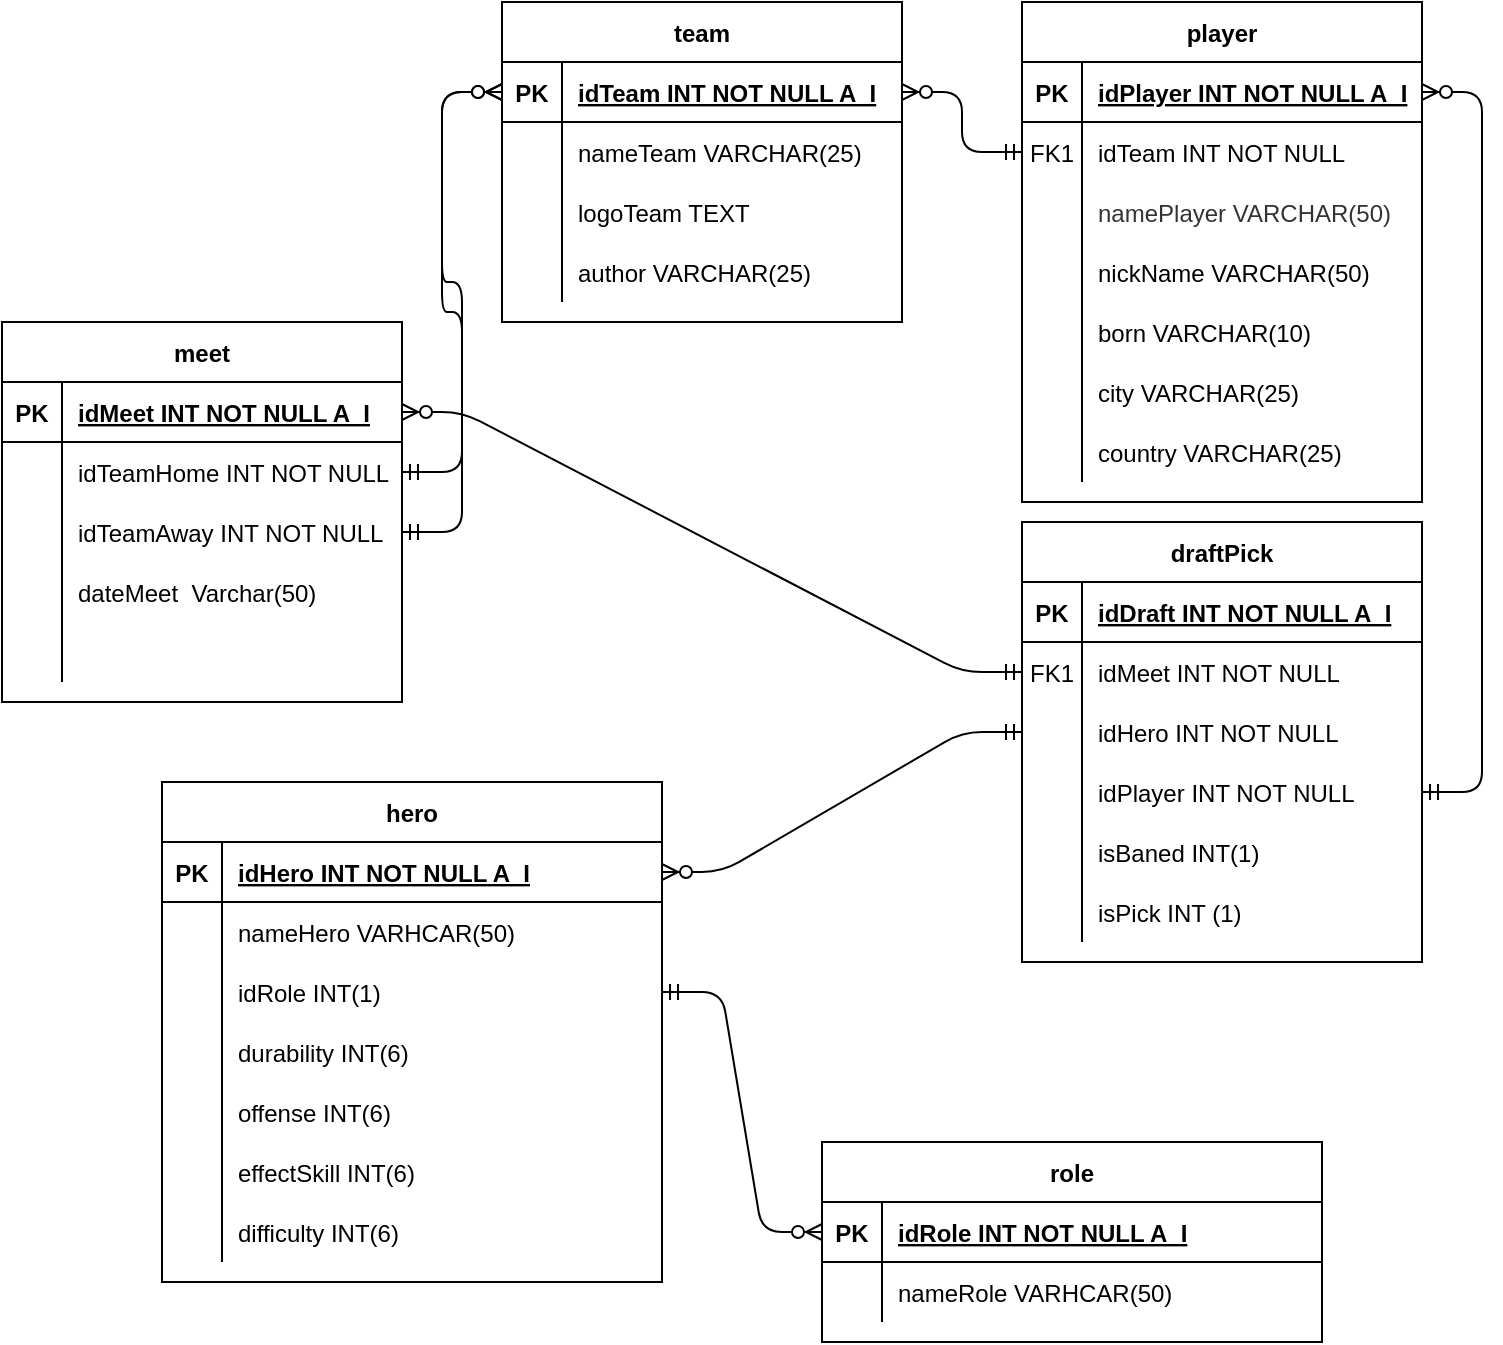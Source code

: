 <mxfile version="14.5.10" type="device"><diagram id="R2lEEEUBdFMjLlhIrx00" name="Page-1"><mxGraphModel dx="868" dy="482" grid="1" gridSize="10" guides="0" tooltips="1" connect="1" arrows="1" fold="1" page="1" pageScale="1" pageWidth="850" pageHeight="1100" math="0" shadow="0" extFonts="Permanent Marker^https://fonts.googleapis.com/css?family=Permanent+Marker"><root><mxCell id="0"/><mxCell id="1" parent="0"/><mxCell id="C-vyLk0tnHw3VtMMgP7b-2" value="player" style="shape=table;startSize=30;container=1;collapsible=1;childLayout=tableLayout;fixedRows=1;rowLines=0;fontStyle=1;align=center;resizeLast=1;" parent="1" vertex="1"><mxGeometry x="510" y="10" width="200" height="250" as="geometry"/></mxCell><mxCell id="C-vyLk0tnHw3VtMMgP7b-3" value="" style="shape=partialRectangle;collapsible=0;dropTarget=0;pointerEvents=0;fillColor=none;points=[[0,0.5],[1,0.5]];portConstraint=eastwest;top=0;left=0;right=0;bottom=1;" parent="C-vyLk0tnHw3VtMMgP7b-2" vertex="1"><mxGeometry y="30" width="200" height="30" as="geometry"/></mxCell><mxCell id="C-vyLk0tnHw3VtMMgP7b-4" value="PK" style="shape=partialRectangle;overflow=hidden;connectable=0;fillColor=none;top=0;left=0;bottom=0;right=0;fontStyle=1;" parent="C-vyLk0tnHw3VtMMgP7b-3" vertex="1"><mxGeometry width="30" height="30" as="geometry"/></mxCell><mxCell id="C-vyLk0tnHw3VtMMgP7b-5" value="idPlayer INT NOT NULL A_I" style="shape=partialRectangle;overflow=hidden;connectable=0;fillColor=none;top=0;left=0;bottom=0;right=0;align=left;spacingLeft=6;fontStyle=5;" parent="C-vyLk0tnHw3VtMMgP7b-3" vertex="1"><mxGeometry x="30" width="170" height="30" as="geometry"/></mxCell><mxCell id="C-vyLk0tnHw3VtMMgP7b-6" value="" style="shape=partialRectangle;collapsible=0;dropTarget=0;pointerEvents=0;fillColor=none;points=[[0,0.5],[1,0.5]];portConstraint=eastwest;top=0;left=0;right=0;bottom=0;" parent="C-vyLk0tnHw3VtMMgP7b-2" vertex="1"><mxGeometry y="60" width="200" height="30" as="geometry"/></mxCell><mxCell id="C-vyLk0tnHw3VtMMgP7b-7" value="FK1" style="shape=partialRectangle;overflow=hidden;connectable=0;fillColor=none;top=0;left=0;bottom=0;right=0;" parent="C-vyLk0tnHw3VtMMgP7b-6" vertex="1"><mxGeometry width="30" height="30" as="geometry"/></mxCell><mxCell id="C-vyLk0tnHw3VtMMgP7b-8" value="idTeam INT NOT NULL" style="shape=partialRectangle;overflow=hidden;connectable=0;fillColor=none;top=0;left=0;bottom=0;right=0;align=left;spacingLeft=6;" parent="C-vyLk0tnHw3VtMMgP7b-6" vertex="1"><mxGeometry x="30" width="170" height="30" as="geometry"/></mxCell><mxCell id="C-vyLk0tnHw3VtMMgP7b-9" value="" style="shape=partialRectangle;collapsible=0;dropTarget=0;pointerEvents=0;fillColor=none;points=[[0,0.5],[1,0.5]];portConstraint=eastwest;top=0;left=0;right=0;bottom=0;" parent="C-vyLk0tnHw3VtMMgP7b-2" vertex="1"><mxGeometry y="90" width="200" height="30" as="geometry"/></mxCell><mxCell id="C-vyLk0tnHw3VtMMgP7b-10" value="" style="shape=partialRectangle;overflow=hidden;connectable=0;fillColor=none;top=0;left=0;bottom=0;right=0;" parent="C-vyLk0tnHw3VtMMgP7b-9" vertex="1"><mxGeometry width="30" height="30" as="geometry"/></mxCell><mxCell id="C-vyLk0tnHw3VtMMgP7b-11" value="namePlayer VARCHAR(50)" style="shape=partialRectangle;overflow=hidden;connectable=0;top=0;left=0;bottom=0;right=0;align=left;spacingLeft=6;labelBorderColor=none;verticalAlign=middle;fontColor=#333333;fillColor=none;strokeColor=none;" parent="C-vyLk0tnHw3VtMMgP7b-9" vertex="1"><mxGeometry x="30" width="170" height="30" as="geometry"/></mxCell><mxCell id="cnXQzKnKhyHBETwZpFO5-33" style="shape=partialRectangle;collapsible=0;dropTarget=0;pointerEvents=0;fillColor=none;points=[[0,0.5],[1,0.5]];portConstraint=eastwest;top=0;left=0;right=0;bottom=0;labelBorderColor=#000000;" parent="C-vyLk0tnHw3VtMMgP7b-2" vertex="1"><mxGeometry y="120" width="200" height="30" as="geometry"/></mxCell><mxCell id="cnXQzKnKhyHBETwZpFO5-34" style="shape=partialRectangle;overflow=hidden;connectable=0;fillColor=none;top=0;left=0;bottom=0;right=0;" parent="cnXQzKnKhyHBETwZpFO5-33" vertex="1"><mxGeometry width="30" height="30" as="geometry"/></mxCell><mxCell id="cnXQzKnKhyHBETwZpFO5-35" value="nickName VARCHAR(50)" style="shape=partialRectangle;overflow=hidden;connectable=0;fillColor=none;top=0;left=0;bottom=0;right=0;align=left;spacingLeft=6;labelBorderColor=none;" parent="cnXQzKnKhyHBETwZpFO5-33" vertex="1"><mxGeometry x="30" width="170" height="30" as="geometry"/></mxCell><mxCell id="cnXQzKnKhyHBETwZpFO5-36" style="shape=partialRectangle;collapsible=0;dropTarget=0;pointerEvents=0;fillColor=none;points=[[0,0.5],[1,0.5]];portConstraint=eastwest;top=0;left=0;right=0;bottom=0;" parent="C-vyLk0tnHw3VtMMgP7b-2" vertex="1"><mxGeometry y="150" width="200" height="30" as="geometry"/></mxCell><mxCell id="cnXQzKnKhyHBETwZpFO5-37" style="shape=partialRectangle;overflow=hidden;connectable=0;fillColor=none;top=0;left=0;bottom=0;right=0;" parent="cnXQzKnKhyHBETwZpFO5-36" vertex="1"><mxGeometry width="30" height="30" as="geometry"/></mxCell><mxCell id="cnXQzKnKhyHBETwZpFO5-38" value="born VARCHAR(10)" style="shape=partialRectangle;overflow=hidden;connectable=0;fillColor=none;top=0;left=0;bottom=0;right=0;align=left;spacingLeft=6;labelBorderColor=none;" parent="cnXQzKnKhyHBETwZpFO5-36" vertex="1"><mxGeometry x="30" width="170" height="30" as="geometry"/></mxCell><mxCell id="cnXQzKnKhyHBETwZpFO5-39" style="shape=partialRectangle;collapsible=0;dropTarget=0;pointerEvents=0;fillColor=none;points=[[0,0.5],[1,0.5]];portConstraint=eastwest;top=0;left=0;right=0;bottom=0;" parent="C-vyLk0tnHw3VtMMgP7b-2" vertex="1"><mxGeometry y="180" width="200" height="30" as="geometry"/></mxCell><mxCell id="cnXQzKnKhyHBETwZpFO5-40" style="shape=partialRectangle;overflow=hidden;connectable=0;fillColor=none;top=0;left=0;bottom=0;right=0;" parent="cnXQzKnKhyHBETwZpFO5-39" vertex="1"><mxGeometry width="30" height="30" as="geometry"/></mxCell><mxCell id="cnXQzKnKhyHBETwZpFO5-41" value="city VARCHAR(25)" style="shape=partialRectangle;overflow=hidden;connectable=0;fillColor=none;top=0;left=0;bottom=0;right=0;align=left;spacingLeft=6;labelBorderColor=none;" parent="cnXQzKnKhyHBETwZpFO5-39" vertex="1"><mxGeometry x="30" width="170" height="30" as="geometry"/></mxCell><mxCell id="cnXQzKnKhyHBETwZpFO5-42" style="shape=partialRectangle;collapsible=0;dropTarget=0;pointerEvents=0;fillColor=none;points=[[0,0.5],[1,0.5]];portConstraint=eastwest;top=0;left=0;right=0;bottom=0;" parent="C-vyLk0tnHw3VtMMgP7b-2" vertex="1"><mxGeometry y="210" width="200" height="30" as="geometry"/></mxCell><mxCell id="cnXQzKnKhyHBETwZpFO5-43" style="shape=partialRectangle;overflow=hidden;connectable=0;fillColor=none;top=0;left=0;bottom=0;right=0;" parent="cnXQzKnKhyHBETwZpFO5-42" vertex="1"><mxGeometry width="30" height="30" as="geometry"/></mxCell><mxCell id="cnXQzKnKhyHBETwZpFO5-44" value="country VARCHAR(25)" style="shape=partialRectangle;overflow=hidden;connectable=0;fillColor=none;top=0;left=0;bottom=0;right=0;align=left;spacingLeft=6;labelBorderColor=none;" parent="cnXQzKnKhyHBETwZpFO5-42" vertex="1"><mxGeometry x="30" width="170" height="30" as="geometry"/></mxCell><mxCell id="C-vyLk0tnHw3VtMMgP7b-13" value="team" style="shape=table;startSize=30;container=1;collapsible=1;childLayout=tableLayout;fixedRows=1;rowLines=0;fontStyle=1;align=center;resizeLast=1;" parent="1" vertex="1"><mxGeometry x="250" y="10" width="200" height="160" as="geometry"/></mxCell><mxCell id="C-vyLk0tnHw3VtMMgP7b-14" value="" style="shape=partialRectangle;collapsible=0;dropTarget=0;pointerEvents=0;fillColor=none;points=[[0,0.5],[1,0.5]];portConstraint=eastwest;top=0;left=0;right=0;bottom=1;" parent="C-vyLk0tnHw3VtMMgP7b-13" vertex="1"><mxGeometry y="30" width="200" height="30" as="geometry"/></mxCell><mxCell id="C-vyLk0tnHw3VtMMgP7b-15" value="PK" style="shape=partialRectangle;overflow=hidden;connectable=0;fillColor=none;top=0;left=0;bottom=0;right=0;fontStyle=1;" parent="C-vyLk0tnHw3VtMMgP7b-14" vertex="1"><mxGeometry width="30" height="30" as="geometry"/></mxCell><mxCell id="C-vyLk0tnHw3VtMMgP7b-16" value="idTeam INT NOT NULL A_I" style="shape=partialRectangle;overflow=hidden;connectable=0;fillColor=none;top=0;left=0;bottom=0;right=0;align=left;spacingLeft=6;fontStyle=5;" parent="C-vyLk0tnHw3VtMMgP7b-14" vertex="1"><mxGeometry x="30" width="170" height="30" as="geometry"/></mxCell><mxCell id="C-vyLk0tnHw3VtMMgP7b-17" value="" style="shape=partialRectangle;collapsible=0;dropTarget=0;pointerEvents=0;fillColor=none;points=[[0,0.5],[1,0.5]];portConstraint=eastwest;top=0;left=0;right=0;bottom=0;" parent="C-vyLk0tnHw3VtMMgP7b-13" vertex="1"><mxGeometry y="60" width="200" height="30" as="geometry"/></mxCell><mxCell id="C-vyLk0tnHw3VtMMgP7b-18" value="" style="shape=partialRectangle;overflow=hidden;connectable=0;fillColor=none;top=0;left=0;bottom=0;right=0;" parent="C-vyLk0tnHw3VtMMgP7b-17" vertex="1"><mxGeometry width="30" height="30" as="geometry"/></mxCell><mxCell id="C-vyLk0tnHw3VtMMgP7b-19" value="nameTeam VARCHAR(25)" style="shape=partialRectangle;overflow=hidden;connectable=0;fillColor=none;top=0;left=0;bottom=0;right=0;align=left;spacingLeft=6;" parent="C-vyLk0tnHw3VtMMgP7b-17" vertex="1"><mxGeometry x="30" width="170" height="30" as="geometry"/></mxCell><mxCell id="C-vyLk0tnHw3VtMMgP7b-20" value="" style="shape=partialRectangle;collapsible=0;dropTarget=0;pointerEvents=0;fillColor=none;points=[[0,0.5],[1,0.5]];portConstraint=eastwest;top=0;left=0;right=0;bottom=0;" parent="C-vyLk0tnHw3VtMMgP7b-13" vertex="1"><mxGeometry y="90" width="200" height="30" as="geometry"/></mxCell><mxCell id="C-vyLk0tnHw3VtMMgP7b-21" value="" style="shape=partialRectangle;overflow=hidden;connectable=0;fillColor=none;top=0;left=0;bottom=0;right=0;" parent="C-vyLk0tnHw3VtMMgP7b-20" vertex="1"><mxGeometry width="30" height="30" as="geometry"/></mxCell><mxCell id="C-vyLk0tnHw3VtMMgP7b-22" value="logoTeam TEXT" style="shape=partialRectangle;overflow=hidden;connectable=0;fillColor=none;top=0;left=0;bottom=0;right=0;align=left;spacingLeft=6;" parent="C-vyLk0tnHw3VtMMgP7b-20" vertex="1"><mxGeometry x="30" width="170" height="30" as="geometry"/></mxCell><mxCell id="cnXQzKnKhyHBETwZpFO5-48" style="shape=partialRectangle;collapsible=0;dropTarget=0;pointerEvents=0;fillColor=none;points=[[0,0.5],[1,0.5]];portConstraint=eastwest;top=0;left=0;right=0;bottom=0;" parent="C-vyLk0tnHw3VtMMgP7b-13" vertex="1"><mxGeometry y="120" width="200" height="30" as="geometry"/></mxCell><mxCell id="cnXQzKnKhyHBETwZpFO5-49" style="shape=partialRectangle;overflow=hidden;connectable=0;fillColor=none;top=0;left=0;bottom=0;right=0;" parent="cnXQzKnKhyHBETwZpFO5-48" vertex="1"><mxGeometry width="30" height="30" as="geometry"/></mxCell><mxCell id="cnXQzKnKhyHBETwZpFO5-50" value="author VARCHAR(25)" style="shape=partialRectangle;overflow=hidden;connectable=0;fillColor=none;top=0;left=0;bottom=0;right=0;align=left;spacingLeft=6;" parent="cnXQzKnKhyHBETwZpFO5-48" vertex="1"><mxGeometry x="30" width="170" height="30" as="geometry"/></mxCell><mxCell id="C-vyLk0tnHw3VtMMgP7b-23" value="meet" style="shape=table;startSize=30;container=1;collapsible=1;childLayout=tableLayout;fixedRows=1;rowLines=0;fontStyle=1;align=center;resizeLast=1;" parent="1" vertex="1"><mxGeometry y="170" width="200" height="190" as="geometry"><mxRectangle x="120" y="120" width="60" height="30" as="alternateBounds"/></mxGeometry></mxCell><mxCell id="C-vyLk0tnHw3VtMMgP7b-24" value="" style="shape=partialRectangle;collapsible=0;dropTarget=0;pointerEvents=0;fillColor=none;points=[[0,0.5],[1,0.5]];portConstraint=eastwest;top=0;left=0;right=0;bottom=1;" parent="C-vyLk0tnHw3VtMMgP7b-23" vertex="1"><mxGeometry y="30" width="200" height="30" as="geometry"/></mxCell><mxCell id="C-vyLk0tnHw3VtMMgP7b-25" value="PK" style="shape=partialRectangle;overflow=hidden;connectable=0;fillColor=none;top=0;left=0;bottom=0;right=0;fontStyle=1;" parent="C-vyLk0tnHw3VtMMgP7b-24" vertex="1"><mxGeometry width="30" height="30" as="geometry"/></mxCell><mxCell id="C-vyLk0tnHw3VtMMgP7b-26" value="idMeet INT NOT NULL A_I" style="shape=partialRectangle;overflow=hidden;connectable=0;fillColor=none;top=0;left=0;bottom=0;right=0;align=left;spacingLeft=6;fontStyle=5;" parent="C-vyLk0tnHw3VtMMgP7b-24" vertex="1"><mxGeometry x="30" width="170" height="30" as="geometry"/></mxCell><mxCell id="C-vyLk0tnHw3VtMMgP7b-27" value="" style="shape=partialRectangle;collapsible=0;dropTarget=0;pointerEvents=0;fillColor=none;points=[[0,0.5],[1,0.5]];portConstraint=eastwest;top=0;left=0;right=0;bottom=0;" parent="C-vyLk0tnHw3VtMMgP7b-23" vertex="1"><mxGeometry y="60" width="200" height="30" as="geometry"/></mxCell><mxCell id="C-vyLk0tnHw3VtMMgP7b-28" value="" style="shape=partialRectangle;overflow=hidden;connectable=0;fillColor=none;top=0;left=0;bottom=0;right=0;" parent="C-vyLk0tnHw3VtMMgP7b-27" vertex="1"><mxGeometry width="30" height="30" as="geometry"/></mxCell><mxCell id="C-vyLk0tnHw3VtMMgP7b-29" value="idTeamHome INT NOT NULL" style="shape=partialRectangle;overflow=hidden;connectable=0;fillColor=none;top=0;left=0;bottom=0;right=0;align=left;spacingLeft=6;" parent="C-vyLk0tnHw3VtMMgP7b-27" vertex="1"><mxGeometry x="30" width="170" height="30" as="geometry"/></mxCell><mxCell id="cnXQzKnKhyHBETwZpFO5-21" style="shape=partialRectangle;collapsible=0;dropTarget=0;pointerEvents=0;fillColor=none;points=[[0,0.5],[1,0.5]];portConstraint=eastwest;top=0;left=0;right=0;bottom=0;" parent="C-vyLk0tnHw3VtMMgP7b-23" vertex="1"><mxGeometry y="90" width="200" height="30" as="geometry"/></mxCell><mxCell id="cnXQzKnKhyHBETwZpFO5-22" style="shape=partialRectangle;overflow=hidden;connectable=0;fillColor=none;top=0;left=0;bottom=0;right=0;" parent="cnXQzKnKhyHBETwZpFO5-21" vertex="1"><mxGeometry width="30" height="30" as="geometry"/></mxCell><mxCell id="cnXQzKnKhyHBETwZpFO5-23" value="idTeamAway INT NOT NULL" style="shape=partialRectangle;overflow=hidden;connectable=0;fillColor=none;top=0;left=0;bottom=0;right=0;align=left;spacingLeft=6;" parent="cnXQzKnKhyHBETwZpFO5-21" vertex="1"><mxGeometry x="30" width="170" height="30" as="geometry"/></mxCell><mxCell id="cnXQzKnKhyHBETwZpFO5-24" style="shape=partialRectangle;collapsible=0;dropTarget=0;pointerEvents=0;fillColor=none;points=[[0,0.5],[1,0.5]];portConstraint=eastwest;top=0;left=0;right=0;bottom=0;" parent="C-vyLk0tnHw3VtMMgP7b-23" vertex="1"><mxGeometry y="120" width="200" height="30" as="geometry"/></mxCell><mxCell id="cnXQzKnKhyHBETwZpFO5-25" style="shape=partialRectangle;overflow=hidden;connectable=0;fillColor=none;top=0;left=0;bottom=0;right=0;" parent="cnXQzKnKhyHBETwZpFO5-24" vertex="1"><mxGeometry width="30" height="30" as="geometry"/></mxCell><mxCell id="cnXQzKnKhyHBETwZpFO5-26" value="dateMeet  Varchar(50)" style="shape=partialRectangle;overflow=hidden;connectable=0;fillColor=none;top=0;left=0;bottom=0;right=0;align=left;spacingLeft=6;" parent="cnXQzKnKhyHBETwZpFO5-24" vertex="1"><mxGeometry x="30" width="170" height="30" as="geometry"/></mxCell><mxCell id="cnXQzKnKhyHBETwZpFO5-27" style="shape=partialRectangle;collapsible=0;dropTarget=0;pointerEvents=0;fillColor=none;points=[[0,0.5],[1,0.5]];portConstraint=eastwest;top=0;left=0;right=0;bottom=0;" parent="C-vyLk0tnHw3VtMMgP7b-23" vertex="1"><mxGeometry y="150" width="200" height="30" as="geometry"/></mxCell><mxCell id="cnXQzKnKhyHBETwZpFO5-28" style="shape=partialRectangle;overflow=hidden;connectable=0;fillColor=none;top=0;left=0;bottom=0;right=0;" parent="cnXQzKnKhyHBETwZpFO5-27" vertex="1"><mxGeometry width="30" height="30" as="geometry"/></mxCell><mxCell id="cnXQzKnKhyHBETwZpFO5-29" value="" style="shape=partialRectangle;overflow=hidden;connectable=0;fillColor=none;top=0;left=0;bottom=0;right=0;align=left;spacingLeft=6;" parent="cnXQzKnKhyHBETwZpFO5-27" vertex="1"><mxGeometry x="30" width="170" height="30" as="geometry"/></mxCell><mxCell id="cnXQzKnKhyHBETwZpFO5-1" value="draftPick" style="shape=table;startSize=30;container=1;collapsible=1;childLayout=tableLayout;fixedRows=1;rowLines=0;fontStyle=1;align=center;resizeLast=1;" parent="1" vertex="1"><mxGeometry x="510" y="270" width="200" height="220" as="geometry"/></mxCell><mxCell id="cnXQzKnKhyHBETwZpFO5-2" value="" style="shape=partialRectangle;collapsible=0;dropTarget=0;pointerEvents=0;fillColor=none;points=[[0,0.5],[1,0.5]];portConstraint=eastwest;top=0;left=0;right=0;bottom=1;" parent="cnXQzKnKhyHBETwZpFO5-1" vertex="1"><mxGeometry y="30" width="200" height="30" as="geometry"/></mxCell><mxCell id="cnXQzKnKhyHBETwZpFO5-3" value="PK" style="shape=partialRectangle;overflow=hidden;connectable=0;fillColor=none;top=0;left=0;bottom=0;right=0;fontStyle=1;" parent="cnXQzKnKhyHBETwZpFO5-2" vertex="1"><mxGeometry width="30" height="30" as="geometry"/></mxCell><mxCell id="cnXQzKnKhyHBETwZpFO5-4" value="idDraft INT NOT NULL A_I" style="shape=partialRectangle;overflow=hidden;connectable=0;fillColor=none;top=0;left=0;bottom=0;right=0;align=left;spacingLeft=6;fontStyle=5;" parent="cnXQzKnKhyHBETwZpFO5-2" vertex="1"><mxGeometry x="30" width="170" height="30" as="geometry"/></mxCell><mxCell id="cnXQzKnKhyHBETwZpFO5-5" value="" style="shape=partialRectangle;collapsible=0;dropTarget=0;pointerEvents=0;fillColor=none;points=[[0,0.5],[1,0.5]];portConstraint=eastwest;top=0;left=0;right=0;bottom=0;" parent="cnXQzKnKhyHBETwZpFO5-1" vertex="1"><mxGeometry y="60" width="200" height="30" as="geometry"/></mxCell><mxCell id="cnXQzKnKhyHBETwZpFO5-6" value="FK1" style="shape=partialRectangle;overflow=hidden;connectable=0;fillColor=none;top=0;left=0;bottom=0;right=0;" parent="cnXQzKnKhyHBETwZpFO5-5" vertex="1"><mxGeometry width="30" height="30" as="geometry"/></mxCell><mxCell id="cnXQzKnKhyHBETwZpFO5-7" value="idMeet INT NOT NULL" style="shape=partialRectangle;overflow=hidden;connectable=0;fillColor=none;top=0;left=0;bottom=0;right=0;align=left;spacingLeft=6;" parent="cnXQzKnKhyHBETwZpFO5-5" vertex="1"><mxGeometry x="30" width="170" height="30" as="geometry"/></mxCell><mxCell id="cnXQzKnKhyHBETwZpFO5-8" value="" style="shape=partialRectangle;collapsible=0;dropTarget=0;pointerEvents=0;fillColor=none;points=[[0,0.5],[1,0.5]];portConstraint=eastwest;top=0;left=0;right=0;bottom=0;" parent="cnXQzKnKhyHBETwZpFO5-1" vertex="1"><mxGeometry y="90" width="200" height="30" as="geometry"/></mxCell><mxCell id="cnXQzKnKhyHBETwZpFO5-9" value="" style="shape=partialRectangle;overflow=hidden;connectable=0;fillColor=none;top=0;left=0;bottom=0;right=0;" parent="cnXQzKnKhyHBETwZpFO5-8" vertex="1"><mxGeometry width="30" height="30" as="geometry"/></mxCell><mxCell id="cnXQzKnKhyHBETwZpFO5-10" value="idHero INT NOT NULL" style="shape=partialRectangle;overflow=hidden;connectable=0;fillColor=none;top=0;left=0;bottom=0;right=0;align=left;spacingLeft=6;" parent="cnXQzKnKhyHBETwZpFO5-8" vertex="1"><mxGeometry x="30" width="170" height="30" as="geometry"/></mxCell><mxCell id="cnXQzKnKhyHBETwZpFO5-51" style="shape=partialRectangle;collapsible=0;dropTarget=0;pointerEvents=0;fillColor=none;points=[[0,0.5],[1,0.5]];portConstraint=eastwest;top=0;left=0;right=0;bottom=0;" parent="cnXQzKnKhyHBETwZpFO5-1" vertex="1"><mxGeometry y="120" width="200" height="30" as="geometry"/></mxCell><mxCell id="cnXQzKnKhyHBETwZpFO5-52" style="shape=partialRectangle;overflow=hidden;connectable=0;fillColor=none;top=0;left=0;bottom=0;right=0;" parent="cnXQzKnKhyHBETwZpFO5-51" vertex="1"><mxGeometry width="30" height="30" as="geometry"/></mxCell><mxCell id="cnXQzKnKhyHBETwZpFO5-53" value="idPlayer INT NOT NULL" style="shape=partialRectangle;overflow=hidden;connectable=0;fillColor=none;top=0;left=0;bottom=0;right=0;align=left;spacingLeft=6;" parent="cnXQzKnKhyHBETwZpFO5-51" vertex="1"><mxGeometry x="30" width="170" height="30" as="geometry"/></mxCell><mxCell id="cnXQzKnKhyHBETwZpFO5-54" style="shape=partialRectangle;collapsible=0;dropTarget=0;pointerEvents=0;fillColor=none;points=[[0,0.5],[1,0.5]];portConstraint=eastwest;top=0;left=0;right=0;bottom=0;" parent="cnXQzKnKhyHBETwZpFO5-1" vertex="1"><mxGeometry y="150" width="200" height="30" as="geometry"/></mxCell><mxCell id="cnXQzKnKhyHBETwZpFO5-55" style="shape=partialRectangle;overflow=hidden;connectable=0;fillColor=none;top=0;left=0;bottom=0;right=0;" parent="cnXQzKnKhyHBETwZpFO5-54" vertex="1"><mxGeometry width="30" height="30" as="geometry"/></mxCell><mxCell id="cnXQzKnKhyHBETwZpFO5-56" value="isBaned INT(1)" style="shape=partialRectangle;overflow=hidden;connectable=0;fillColor=none;top=0;left=0;bottom=0;right=0;align=left;spacingLeft=6;" parent="cnXQzKnKhyHBETwZpFO5-54" vertex="1"><mxGeometry x="30" width="170" height="30" as="geometry"/></mxCell><mxCell id="cnXQzKnKhyHBETwZpFO5-57" style="shape=partialRectangle;collapsible=0;dropTarget=0;pointerEvents=0;fillColor=none;points=[[0,0.5],[1,0.5]];portConstraint=eastwest;top=0;left=0;right=0;bottom=0;" parent="cnXQzKnKhyHBETwZpFO5-1" vertex="1"><mxGeometry y="180" width="200" height="30" as="geometry"/></mxCell><mxCell id="cnXQzKnKhyHBETwZpFO5-58" style="shape=partialRectangle;overflow=hidden;connectable=0;fillColor=none;top=0;left=0;bottom=0;right=0;" parent="cnXQzKnKhyHBETwZpFO5-57" vertex="1"><mxGeometry width="30" height="30" as="geometry"/></mxCell><mxCell id="cnXQzKnKhyHBETwZpFO5-59" value="isPick INT (1)" style="shape=partialRectangle;overflow=hidden;connectable=0;fillColor=none;top=0;left=0;bottom=0;right=0;align=left;spacingLeft=6;" parent="cnXQzKnKhyHBETwZpFO5-57" vertex="1"><mxGeometry x="30" width="170" height="30" as="geometry"/></mxCell><mxCell id="cnXQzKnKhyHBETwZpFO5-11" value="hero" style="shape=table;startSize=30;container=1;collapsible=1;childLayout=tableLayout;fixedRows=1;rowLines=0;fontStyle=1;align=center;resizeLast=1;" parent="1" vertex="1"><mxGeometry x="80" y="400" width="250" height="250" as="geometry"/></mxCell><mxCell id="cnXQzKnKhyHBETwZpFO5-12" value="" style="shape=partialRectangle;collapsible=0;dropTarget=0;pointerEvents=0;fillColor=none;points=[[0,0.5],[1,0.5]];portConstraint=eastwest;top=0;left=0;right=0;bottom=1;" parent="cnXQzKnKhyHBETwZpFO5-11" vertex="1"><mxGeometry y="30" width="250" height="30" as="geometry"/></mxCell><mxCell id="cnXQzKnKhyHBETwZpFO5-13" value="PK" style="shape=partialRectangle;overflow=hidden;connectable=0;fillColor=none;top=0;left=0;bottom=0;right=0;fontStyle=1;" parent="cnXQzKnKhyHBETwZpFO5-12" vertex="1"><mxGeometry width="30" height="30" as="geometry"/></mxCell><mxCell id="cnXQzKnKhyHBETwZpFO5-14" value="idHero INT NOT NULL A_I" style="shape=partialRectangle;overflow=hidden;connectable=0;fillColor=none;top=0;left=0;bottom=0;right=0;align=left;spacingLeft=6;fontStyle=5;" parent="cnXQzKnKhyHBETwZpFO5-12" vertex="1"><mxGeometry x="30" width="220" height="30" as="geometry"/></mxCell><mxCell id="cnXQzKnKhyHBETwZpFO5-15" value="" style="shape=partialRectangle;collapsible=0;dropTarget=0;pointerEvents=0;fillColor=none;points=[[0,0.5],[1,0.5]];portConstraint=eastwest;top=0;left=0;right=0;bottom=0;" parent="cnXQzKnKhyHBETwZpFO5-11" vertex="1"><mxGeometry y="60" width="250" height="30" as="geometry"/></mxCell><mxCell id="cnXQzKnKhyHBETwZpFO5-16" value="" style="shape=partialRectangle;overflow=hidden;connectable=0;fillColor=none;top=0;left=0;bottom=0;right=0;" parent="cnXQzKnKhyHBETwZpFO5-15" vertex="1"><mxGeometry width="30" height="30" as="geometry"/></mxCell><mxCell id="cnXQzKnKhyHBETwZpFO5-17" value="nameHero VARHCAR(50)" style="shape=partialRectangle;overflow=hidden;connectable=0;fillColor=none;top=0;left=0;bottom=0;right=0;align=left;spacingLeft=6;" parent="cnXQzKnKhyHBETwZpFO5-15" vertex="1"><mxGeometry x="30" width="220" height="30" as="geometry"/></mxCell><mxCell id="cnXQzKnKhyHBETwZpFO5-18" value="" style="shape=partialRectangle;collapsible=0;dropTarget=0;pointerEvents=0;fillColor=none;points=[[0,0.5],[1,0.5]];portConstraint=eastwest;top=0;left=0;right=0;bottom=0;" parent="cnXQzKnKhyHBETwZpFO5-11" vertex="1"><mxGeometry y="90" width="250" height="30" as="geometry"/></mxCell><mxCell id="cnXQzKnKhyHBETwZpFO5-19" value="" style="shape=partialRectangle;overflow=hidden;connectable=0;fillColor=none;top=0;left=0;bottom=0;right=0;" parent="cnXQzKnKhyHBETwZpFO5-18" vertex="1"><mxGeometry width="30" height="30" as="geometry"/></mxCell><mxCell id="cnXQzKnKhyHBETwZpFO5-20" value="idRole INT(1) " style="shape=partialRectangle;overflow=hidden;connectable=0;fillColor=none;top=0;left=0;bottom=0;right=0;align=left;spacingLeft=6;" parent="cnXQzKnKhyHBETwZpFO5-18" vertex="1"><mxGeometry x="30" width="220" height="30" as="geometry"/></mxCell><mxCell id="cnXQzKnKhyHBETwZpFO5-60" style="shape=partialRectangle;collapsible=0;dropTarget=0;pointerEvents=0;fillColor=none;points=[[0,0.5],[1,0.5]];portConstraint=eastwest;top=0;left=0;right=0;bottom=0;" parent="cnXQzKnKhyHBETwZpFO5-11" vertex="1"><mxGeometry y="120" width="250" height="30" as="geometry"/></mxCell><mxCell id="cnXQzKnKhyHBETwZpFO5-61" style="shape=partialRectangle;overflow=hidden;connectable=0;fillColor=none;top=0;left=0;bottom=0;right=0;" parent="cnXQzKnKhyHBETwZpFO5-60" vertex="1"><mxGeometry width="30" height="30" as="geometry"/></mxCell><mxCell id="cnXQzKnKhyHBETwZpFO5-62" value="durability INT(6)" style="shape=partialRectangle;overflow=hidden;connectable=0;fillColor=none;top=0;left=0;bottom=0;right=0;align=left;spacingLeft=6;" parent="cnXQzKnKhyHBETwZpFO5-60" vertex="1"><mxGeometry x="30" width="220" height="30" as="geometry"/></mxCell><mxCell id="cnXQzKnKhyHBETwZpFO5-63" style="shape=partialRectangle;collapsible=0;dropTarget=0;pointerEvents=0;fillColor=none;points=[[0,0.5],[1,0.5]];portConstraint=eastwest;top=0;left=0;right=0;bottom=0;" parent="cnXQzKnKhyHBETwZpFO5-11" vertex="1"><mxGeometry y="150" width="250" height="30" as="geometry"/></mxCell><mxCell id="cnXQzKnKhyHBETwZpFO5-64" style="shape=partialRectangle;overflow=hidden;connectable=0;fillColor=none;top=0;left=0;bottom=0;right=0;" parent="cnXQzKnKhyHBETwZpFO5-63" vertex="1"><mxGeometry width="30" height="30" as="geometry"/></mxCell><mxCell id="cnXQzKnKhyHBETwZpFO5-65" value="offense INT(6)" style="shape=partialRectangle;overflow=hidden;connectable=0;fillColor=none;top=0;left=0;bottom=0;right=0;align=left;spacingLeft=6;" parent="cnXQzKnKhyHBETwZpFO5-63" vertex="1"><mxGeometry x="30" width="220" height="30" as="geometry"/></mxCell><mxCell id="cnXQzKnKhyHBETwZpFO5-66" style="shape=partialRectangle;collapsible=0;dropTarget=0;pointerEvents=0;fillColor=none;points=[[0,0.5],[1,0.5]];portConstraint=eastwest;top=0;left=0;right=0;bottom=0;" parent="cnXQzKnKhyHBETwZpFO5-11" vertex="1"><mxGeometry y="180" width="250" height="30" as="geometry"/></mxCell><mxCell id="cnXQzKnKhyHBETwZpFO5-67" style="shape=partialRectangle;overflow=hidden;connectable=0;fillColor=none;top=0;left=0;bottom=0;right=0;" parent="cnXQzKnKhyHBETwZpFO5-66" vertex="1"><mxGeometry width="30" height="30" as="geometry"/></mxCell><mxCell id="cnXQzKnKhyHBETwZpFO5-68" value="effectSkill INT(6)" style="shape=partialRectangle;overflow=hidden;connectable=0;fillColor=none;top=0;left=0;bottom=0;right=0;align=left;spacingLeft=6;" parent="cnXQzKnKhyHBETwZpFO5-66" vertex="1"><mxGeometry x="30" width="220" height="30" as="geometry"/></mxCell><mxCell id="cnXQzKnKhyHBETwZpFO5-69" style="shape=partialRectangle;collapsible=0;dropTarget=0;pointerEvents=0;fillColor=none;points=[[0,0.5],[1,0.5]];portConstraint=eastwest;top=0;left=0;right=0;bottom=0;" parent="cnXQzKnKhyHBETwZpFO5-11" vertex="1"><mxGeometry y="210" width="250" height="30" as="geometry"/></mxCell><mxCell id="cnXQzKnKhyHBETwZpFO5-70" style="shape=partialRectangle;overflow=hidden;connectable=0;fillColor=none;top=0;left=0;bottom=0;right=0;" parent="cnXQzKnKhyHBETwZpFO5-69" vertex="1"><mxGeometry width="30" height="30" as="geometry"/></mxCell><mxCell id="cnXQzKnKhyHBETwZpFO5-71" value="difficulty INT(6)" style="shape=partialRectangle;overflow=hidden;connectable=0;fillColor=none;top=0;left=0;bottom=0;right=0;align=left;spacingLeft=6;" parent="cnXQzKnKhyHBETwZpFO5-69" vertex="1"><mxGeometry x="30" width="220" height="30" as="geometry"/></mxCell><mxCell id="cnXQzKnKhyHBETwZpFO5-72" value="role" style="shape=table;startSize=30;container=1;collapsible=1;childLayout=tableLayout;fixedRows=1;rowLines=0;fontStyle=1;align=center;resizeLast=1;" parent="1" vertex="1"><mxGeometry x="410" y="580" width="250" height="100" as="geometry"/></mxCell><mxCell id="cnXQzKnKhyHBETwZpFO5-73" value="" style="shape=partialRectangle;collapsible=0;dropTarget=0;pointerEvents=0;fillColor=none;points=[[0,0.5],[1,0.5]];portConstraint=eastwest;top=0;left=0;right=0;bottom=1;" parent="cnXQzKnKhyHBETwZpFO5-72" vertex="1"><mxGeometry y="30" width="250" height="30" as="geometry"/></mxCell><mxCell id="cnXQzKnKhyHBETwZpFO5-74" value="PK" style="shape=partialRectangle;overflow=hidden;connectable=0;fillColor=none;top=0;left=0;bottom=0;right=0;fontStyle=1;" parent="cnXQzKnKhyHBETwZpFO5-73" vertex="1"><mxGeometry width="30" height="30" as="geometry"/></mxCell><mxCell id="cnXQzKnKhyHBETwZpFO5-75" value="idRole INT NOT NULL A_I" style="shape=partialRectangle;overflow=hidden;connectable=0;fillColor=none;top=0;left=0;bottom=0;right=0;align=left;spacingLeft=6;fontStyle=5;" parent="cnXQzKnKhyHBETwZpFO5-73" vertex="1"><mxGeometry x="30" width="220" height="30" as="geometry"/></mxCell><mxCell id="cnXQzKnKhyHBETwZpFO5-76" value="" style="shape=partialRectangle;collapsible=0;dropTarget=0;pointerEvents=0;fillColor=none;points=[[0,0.5],[1,0.5]];portConstraint=eastwest;top=0;left=0;right=0;bottom=0;" parent="cnXQzKnKhyHBETwZpFO5-72" vertex="1"><mxGeometry y="60" width="250" height="30" as="geometry"/></mxCell><mxCell id="cnXQzKnKhyHBETwZpFO5-77" value="" style="shape=partialRectangle;overflow=hidden;connectable=0;fillColor=none;top=0;left=0;bottom=0;right=0;" parent="cnXQzKnKhyHBETwZpFO5-76" vertex="1"><mxGeometry width="30" height="30" as="geometry"/></mxCell><mxCell id="cnXQzKnKhyHBETwZpFO5-78" value="nameRole VARHCAR(50)" style="shape=partialRectangle;overflow=hidden;connectable=0;fillColor=none;top=0;left=0;bottom=0;right=0;align=left;spacingLeft=6;" parent="cnXQzKnKhyHBETwZpFO5-76" vertex="1"><mxGeometry x="30" width="220" height="30" as="geometry"/></mxCell><mxCell id="cnXQzKnKhyHBETwZpFO5-112" value="" style="edgeStyle=entityRelationEdgeStyle;fontSize=12;html=1;endArrow=ERzeroToMany;startArrow=ERmandOne;exitX=1;exitY=0.5;exitDx=0;exitDy=0;entryX=0;entryY=0.5;entryDx=0;entryDy=0;" parent="1" source="cnXQzKnKhyHBETwZpFO5-18" target="cnXQzKnKhyHBETwZpFO5-73" edge="1"><mxGeometry width="100" height="100" relative="1" as="geometry"><mxPoint x="370" y="720" as="sourcePoint"/><mxPoint x="470" y="620" as="targetPoint"/></mxGeometry></mxCell><mxCell id="cnXQzKnKhyHBETwZpFO5-113" value="" style="edgeStyle=entityRelationEdgeStyle;fontSize=12;html=1;endArrow=ERzeroToMany;startArrow=ERmandOne;entryX=1;entryY=0.5;entryDx=0;entryDy=0;exitX=0;exitY=0.5;exitDx=0;exitDy=0;" parent="1" source="cnXQzKnKhyHBETwZpFO5-8" target="cnXQzKnKhyHBETwZpFO5-12" edge="1"><mxGeometry width="100" height="100" relative="1" as="geometry"><mxPoint x="600" y="500" as="sourcePoint"/><mxPoint x="600" y="600" as="targetPoint"/></mxGeometry></mxCell><mxCell id="cnXQzKnKhyHBETwZpFO5-114" value="" style="edgeStyle=entityRelationEdgeStyle;fontSize=12;html=1;endArrow=ERzeroToMany;startArrow=ERmandOne;exitX=0;exitY=0.5;exitDx=0;exitDy=0;entryX=1;entryY=0.5;entryDx=0;entryDy=0;" parent="1" source="cnXQzKnKhyHBETwZpFO5-5" target="C-vyLk0tnHw3VtMMgP7b-24" edge="1"><mxGeometry width="100" height="100" relative="1" as="geometry"><mxPoint x="530" y="260" as="sourcePoint"/><mxPoint x="530" y="290" as="targetPoint"/></mxGeometry></mxCell><mxCell id="cnXQzKnKhyHBETwZpFO5-116" value="" style="edgeStyle=entityRelationEdgeStyle;fontSize=12;html=1;endArrow=ERzeroToMany;startArrow=ERmandOne;exitX=0;exitY=0.5;exitDx=0;exitDy=0;entryX=1;entryY=0.5;entryDx=0;entryDy=0;" parent="1" source="C-vyLk0tnHw3VtMMgP7b-6" target="C-vyLk0tnHw3VtMMgP7b-14" edge="1"><mxGeometry width="100" height="100" relative="1" as="geometry"><mxPoint x="560" y="80" as="sourcePoint"/><mxPoint x="500" y="50" as="targetPoint"/></mxGeometry></mxCell><mxCell id="cnXQzKnKhyHBETwZpFO5-123" value="" style="edgeStyle=entityRelationEdgeStyle;fontSize=12;html=1;endArrow=ERzeroToMany;startArrow=ERmandOne;entryX=0;entryY=0.5;entryDx=0;entryDy=0;exitX=1;exitY=0.5;exitDx=0;exitDy=0;" parent="1" source="C-vyLk0tnHw3VtMMgP7b-27" target="C-vyLk0tnHw3VtMMgP7b-14" edge="1"><mxGeometry width="100" height="100" relative="1" as="geometry"><mxPoint x="130" y="80" as="sourcePoint"/><mxPoint x="230" y="-20" as="targetPoint"/></mxGeometry></mxCell><mxCell id="cnXQzKnKhyHBETwZpFO5-125" value="" style="edgeStyle=entityRelationEdgeStyle;fontSize=12;html=1;endArrow=ERzeroToMany;startArrow=ERmandOne;entryX=0;entryY=0.5;entryDx=0;entryDy=0;exitX=1;exitY=0.5;exitDx=0;exitDy=0;" parent="1" source="cnXQzKnKhyHBETwZpFO5-21" target="C-vyLk0tnHw3VtMMgP7b-14" edge="1"><mxGeometry width="100" height="100" relative="1" as="geometry"><mxPoint x="280" y="255" as="sourcePoint"/><mxPoint x="300" y="-15" as="targetPoint"/></mxGeometry></mxCell><mxCell id="cnXQzKnKhyHBETwZpFO5-127" value="" style="edgeStyle=entityRelationEdgeStyle;fontSize=12;html=1;endArrow=ERzeroToMany;startArrow=ERmandOne;entryX=1;entryY=0.5;entryDx=0;entryDy=0;exitX=1;exitY=0.5;exitDx=0;exitDy=0;" parent="1" source="cnXQzKnKhyHBETwZpFO5-51" target="C-vyLk0tnHw3VtMMgP7b-3" edge="1"><mxGeometry width="100" height="100" relative="1" as="geometry"><mxPoint x="760" y="180" as="sourcePoint"/><mxPoint x="860" y="80" as="targetPoint"/></mxGeometry></mxCell></root></mxGraphModel></diagram></mxfile>